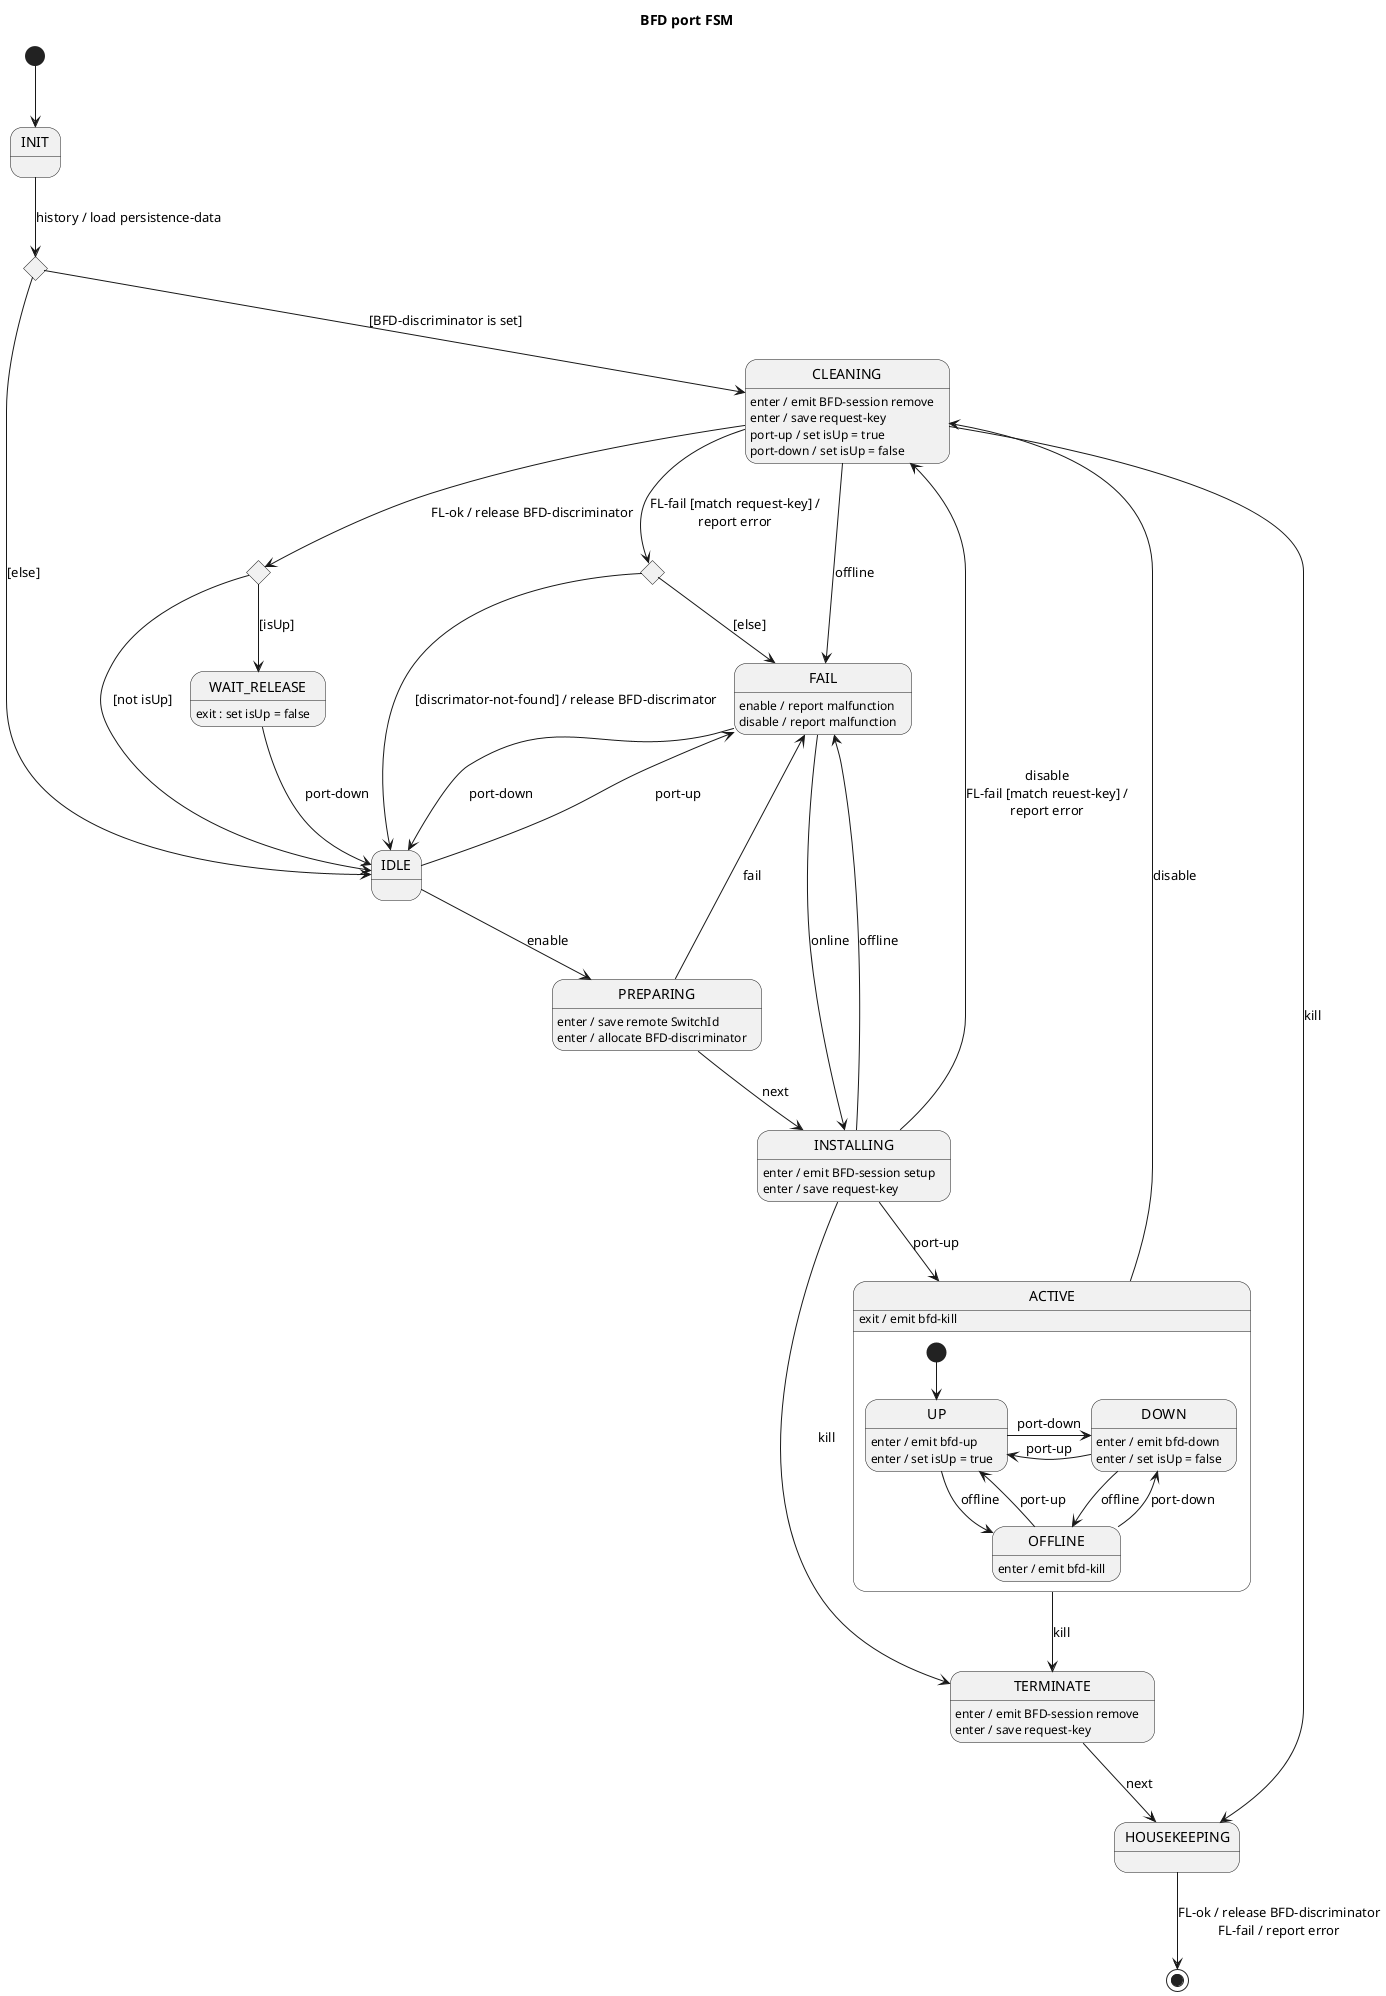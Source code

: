 Internal data
* BFD-discriminator
* isUp (initial false)

Internal signals
* fail

Input signals
* online
* offline
* port-up
* port-down
* enable (ISL-FSM)
* disable (ISL-FSM)
* FL-ok (worker)
* FL-fail (worker)
* FL-timeout (worker)

Output signals
* bfd-up
* bfd-down
* bfd-kill

@startuml
title BFD port FSM

[*] --> INIT

state initChoice <<choice>>
INIT --> initChoice : history / load persistence-data

initChoice --> IDLE : [else]
initChoice --> CLEANING : [BFD-discriminator is set]

IDLE --> PREPARING : enable
IDLE --> FAIL : port-up

PREPARING --> FAIL : fail
PREPARING --> INSTALLING : next
PREPARING : enter / save remote SwitchId
PREPARING : enter / allocate BFD-discriminator

INSTALLING --> ACTIVE : port-up
INSTALLING --> CLEANING : disable\nFL-fail [match reuest-key] /\nreport error
INSTALLING --> FAIL : offline
INSTALLING --> TERMINATE : kill
INSTALLING : enter / emit BFD-session setup
INSTALLING : enter / save request-key

state failChoice <<choice>>
state cleaningChoice <<choice>>

CLEANING --> cleaningChoice : FL-ok / release BFD-discriminator
CLEANING --> failChoice : FL-fail [match request-key] /\nreport error
CLEANING --> FAIL : offline
CLEANING --> HOUSEKEEPING : kill
CLEANING : enter / emit BFD-session remove
CLEANING : enter / save request-key
CLEANING : port-up / set isUp = true
CLEANING : port-down / set isUp = false

failChoice --> IDLE : [discrimator-not-found] / release BFD-discrimator
failChoice --> FAIL : [else]

cleaningChoice --> IDLE : [not isUp]
cleaningChoice --> WAIT_RELEASE : [isUp]

WAIT_RELEASE --> IDLE : port-down
WAIT_RELEASE : exit : set isUp = false

state ACTIVE {
    [*] --> UP

    UP -r-> DOWN : port-down
    UP --> OFFLINE : offline
    UP : enter / emit bfd-up
    UP : enter / set isUp = true

    DOWN -l-> UP : port-up
    DOWN --> OFFLINE : offline
    DOWN : enter / emit bfd-down
    DOWN : enter / set isUp = false

    OFFLINE --> UP : port-up
    OFFLINE --> DOWN : port-down
    OFFLINE : enter / emit bfd-kill
}
ACTIVE -u-> CLEANING : disable
ACTIVE --> TERMINATE : kill
ACTIVE : exit / emit bfd-kill

TERMINATE --> HOUSEKEEPING : next
TERMINATE : enter / emit BFD-session remove
TERMINATE : enter / save request-key

HOUSEKEEPING --> [*] : FL-ok / release BFD-discriminator\nFL-fail / report error

FAIL --> IDLE : port-down
FAIL --> INSTALLING : online
FAIL : enable / report malfunction
FAIL : disable / report malfunction

@enduml

